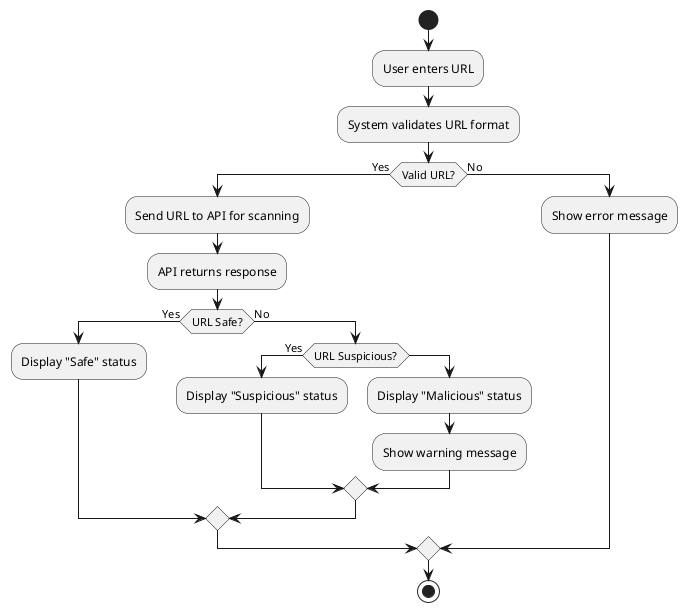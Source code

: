 @startuml
start
:User enters URL;
:System validates URL format;
if (Valid URL?) then (Yes)
    :Send URL to API for scanning;
    :API returns response;
    if (URL Safe?) then (Yes)
        :Display "Safe" status;
    else (No)
        if (URL Suspicious?) then (Yes)
            :Display "Suspicious" status;
        else
            :Display "Malicious" status;
            :Show warning message;
        endif
    endif
else (No)
    :Show error message;
endif
stop
@enduml

